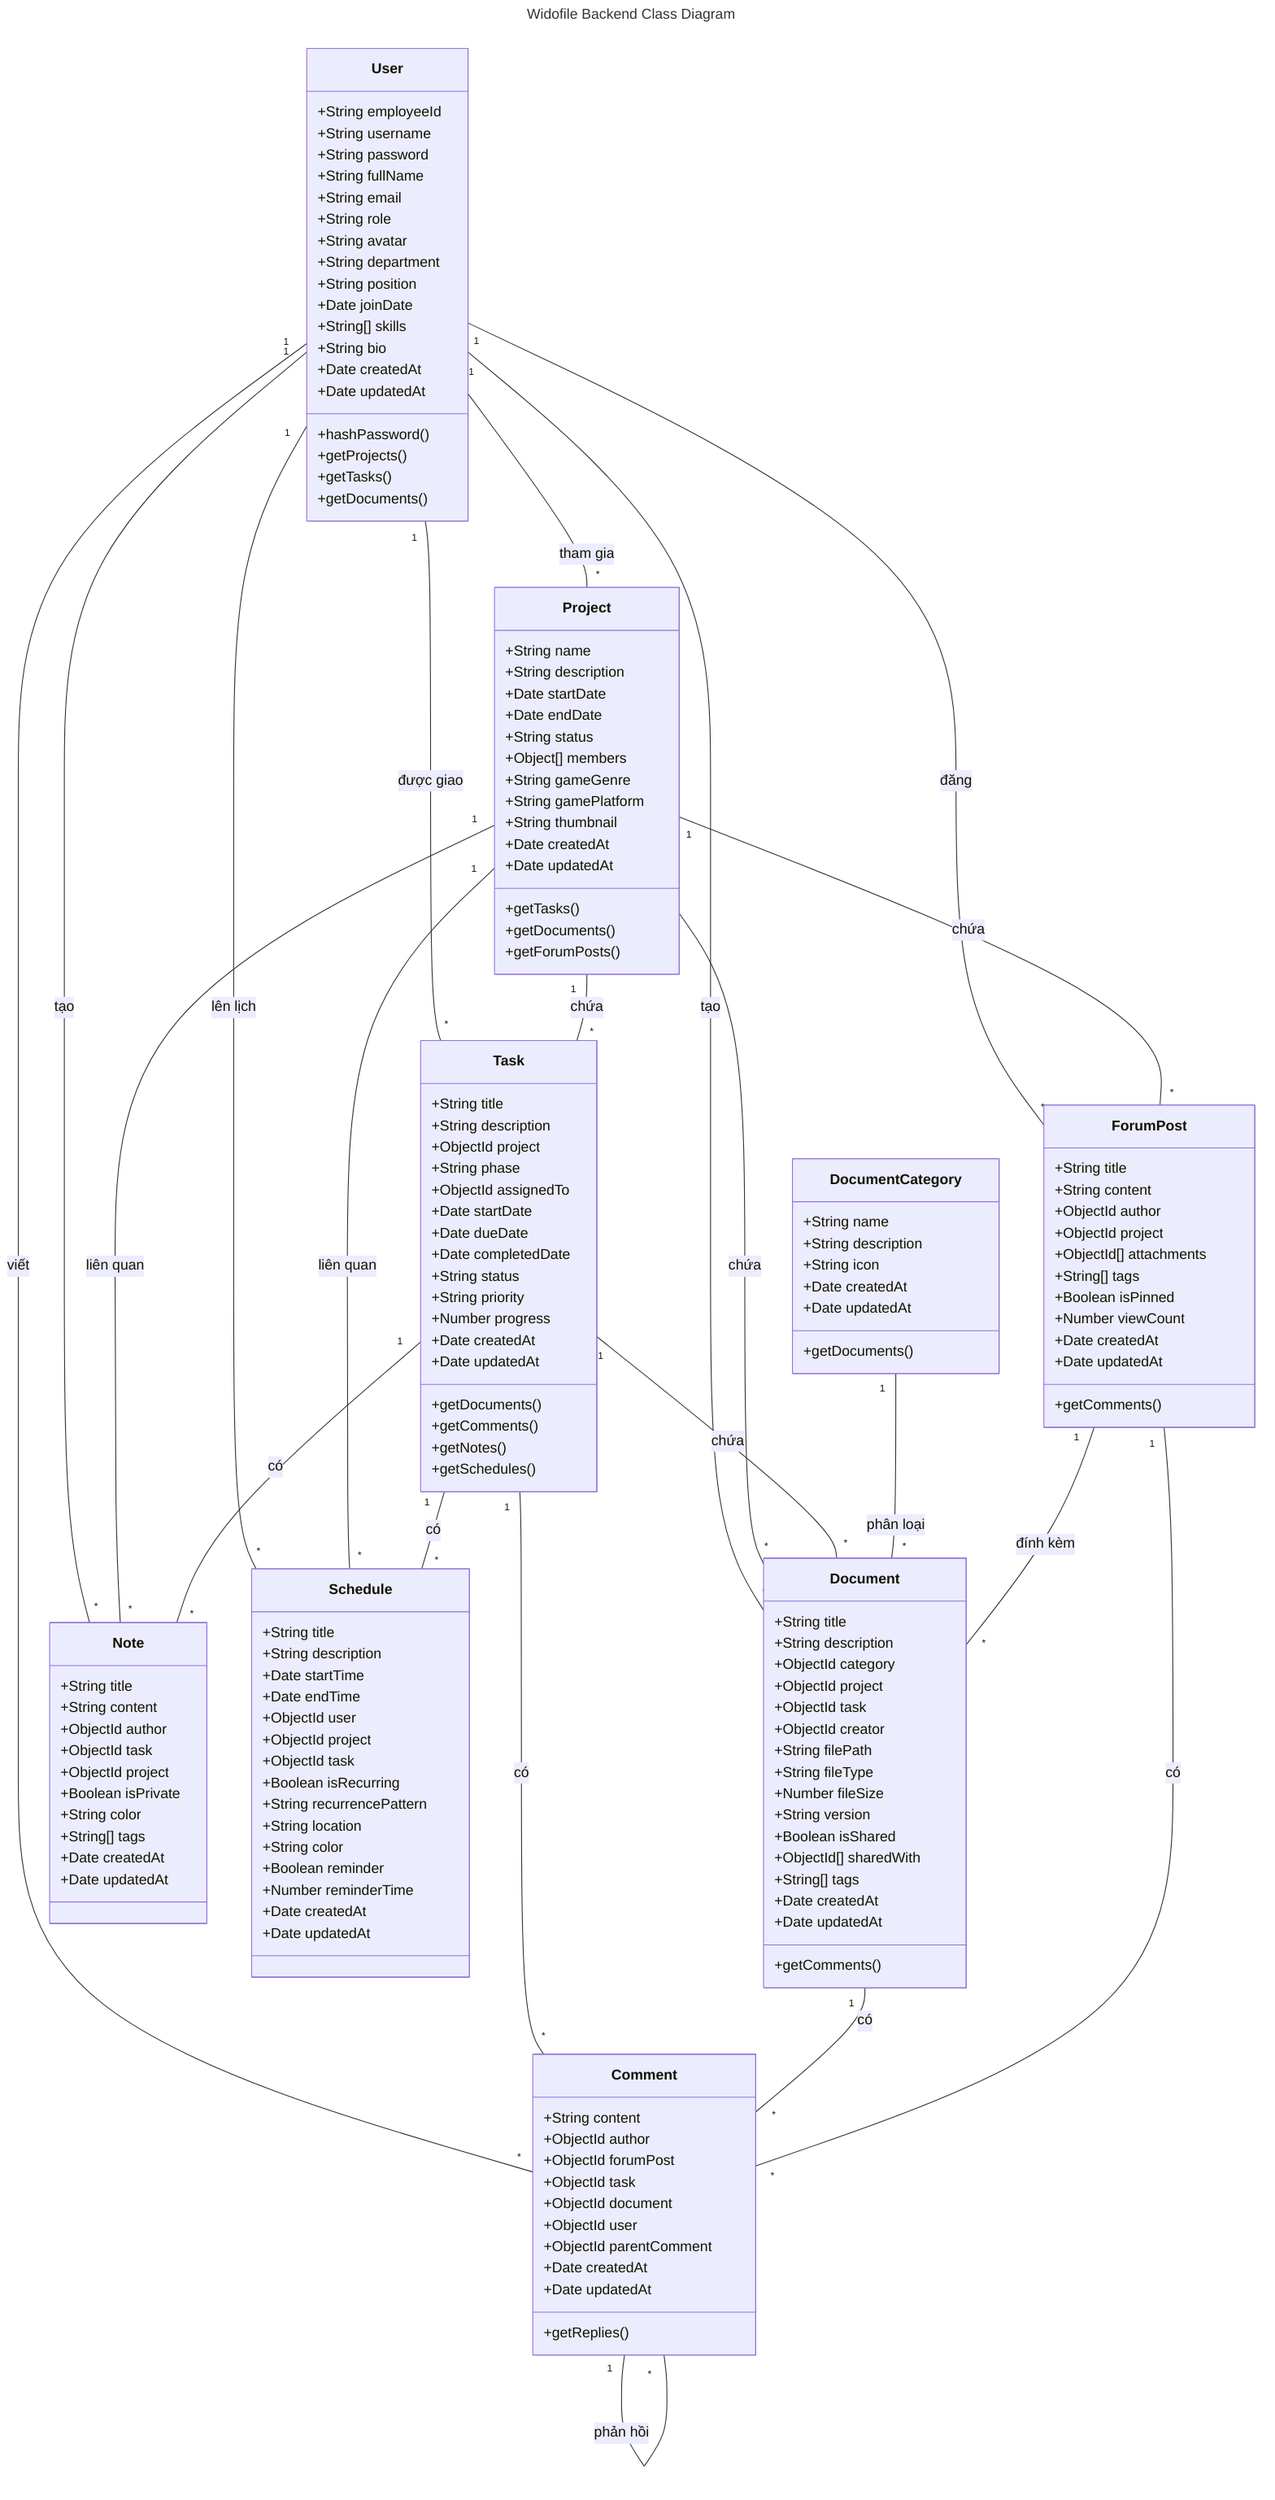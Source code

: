 ---
title: Widofile Backend Class Diagram
---
classDiagram
    User "1" -- "*" Project : tham gia
    User "1" -- "*" Task : được giao
    User "1" -- "*" Document : tạo
    User "1" -- "*" ForumPost : đăng
    User "1" -- "*" Comment : viết
    User "1" -- "*" Note : tạo
    User "1" -- "*" Schedule : lên lịch
    
    Project "1" -- "*" Task : chứa
    Project "1" -- "*" Document : chứa
    Project "1" -- "*" ForumPost : chứa
    Project "1" -- "*" Note : liên quan
    Project "1" -- "*" Schedule : liên quan
    
    Task "1" -- "*" Document : chứa
    Task "1" -- "*" Comment : có
    Task "1" -- "*" Note : có
    Task "1" -- "*" Schedule : có
    
    Document "1" -- "*" Comment : có
    DocumentCategory "1" -- "*" Document : phân loại
    
    ForumPost "1" -- "*" Comment : có
    ForumPost "1" -- "*" Document : đính kèm
    
    Comment "1" -- "*" Comment : phản hồi

    class User {
        +String employeeId
        +String username
        +String password
        +String fullName
        +String email
        +String role
        +String avatar
        +String department
        +String position
        +Date joinDate
        +String[] skills
        +String bio
        +Date createdAt
        +Date updatedAt
        +hashPassword()
        +getProjects()
        +getTasks()
        +getDocuments()
    }

    class Project {
        +String name
        +String description
        +Date startDate
        +Date endDate
        +String status
        +Object[] members
        +String gameGenre
        +String gamePlatform
        +String thumbnail
        +Date createdAt
        +Date updatedAt
        +getTasks()
        +getDocuments()
        +getForumPosts()
    }

    class Task {
        +String title
        +String description
        +ObjectId project
        +String phase
        +ObjectId assignedTo
        +Date startDate
        +Date dueDate
        +Date completedDate
        +String status
        +String priority
        +Number progress
        +Date createdAt
        +Date updatedAt
        +getDocuments()
        +getComments()
        +getNotes()
        +getSchedules()
    }

    class Document {
        +String title
        +String description
        +ObjectId category
        +ObjectId project
        +ObjectId task
        +ObjectId creator
        +String filePath
        +String fileType
        +Number fileSize
        +String version
        +Boolean isShared
        +ObjectId[] sharedWith
        +String[] tags
        +Date createdAt
        +Date updatedAt
        +getComments()
    }

    class DocumentCategory {
        +String name
        +String description
        +String icon
        +Date createdAt
        +Date updatedAt
        +getDocuments()
    }

    class Comment {
        +String content
        +ObjectId author
        +ObjectId forumPost
        +ObjectId task
        +ObjectId document
        +ObjectId user
        +ObjectId parentComment
        +Date createdAt
        +Date updatedAt
        +getReplies()
    }

    class ForumPost {
        +String title
        +String content
        +ObjectId author
        +ObjectId project
        +ObjectId[] attachments
        +String[] tags
        +Boolean isPinned
        +Number viewCount
        +Date createdAt
        +Date updatedAt
        +getComments()
    }

    class Note {
        +String title
        +String content
        +ObjectId author
        +ObjectId task
        +ObjectId project
        +Boolean isPrivate
        +String color
        +String[] tags
        +Date createdAt
        +Date updatedAt
    }

    class Schedule {
        +String title
        +String description
        +Date startTime
        +Date endTime
        +ObjectId user
        +ObjectId project
        +ObjectId task
        +Boolean isRecurring
        +String recurrencePattern
        +String location
        +String color
        +Boolean reminder
        +Number reminderTime
        +Date createdAt
        +Date updatedAt
    }